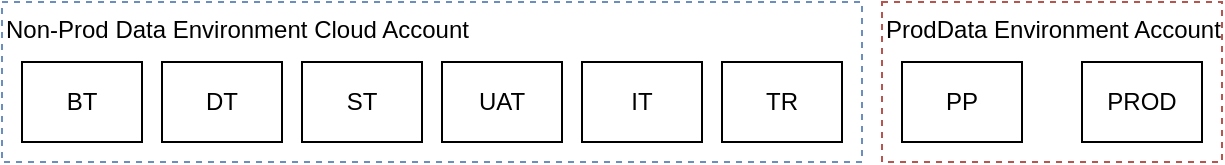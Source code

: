 <mxfile version="20.2.3" type="google"><diagram id="kDzDH7dOAmHGvjJdg_v3" name="Page-1"><mxGraphModel grid="1" page="1" gridSize="10" guides="1" tooltips="1" connect="1" arrows="1" fold="1" pageScale="1" pageWidth="827" pageHeight="1169" math="0" shadow="0"><root><mxCell id="0"/><mxCell id="1" parent="0"/><mxCell id="grEju3ilJZRfbs__M1V1-7" value="Non-Prod Data Environment Cloud Account" style="rounded=0;whiteSpace=wrap;html=1;dashed=1;container=1;collapsible=0;recursiveResize=0;verticalAlign=top;align=left;fillColor=none;strokeColor=#6c8ebf;" vertex="1" parent="1"><mxGeometry x="80" y="120" width="430" height="80" as="geometry"/></mxCell><mxCell id="grEju3ilJZRfbs__M1V1-1" value="BT" style="rounded=0;whiteSpace=wrap;html=1;fillColor=none;" vertex="1" parent="grEju3ilJZRfbs__M1V1-7"><mxGeometry x="10" y="30" width="60" height="40" as="geometry"/></mxCell><mxCell id="grEju3ilJZRfbs__M1V1-2" value="DT" style="rounded=0;whiteSpace=wrap;html=1;fillColor=none;" vertex="1" parent="grEju3ilJZRfbs__M1V1-7"><mxGeometry x="80" y="30" width="60" height="40" as="geometry"/></mxCell><mxCell id="grEju3ilJZRfbs__M1V1-3" value="ST" style="rounded=0;whiteSpace=wrap;html=1;fillColor=none;" vertex="1" parent="grEju3ilJZRfbs__M1V1-7"><mxGeometry x="150" y="30" width="60" height="40" as="geometry"/></mxCell><mxCell id="grEju3ilJZRfbs__M1V1-4" value="UAT" style="rounded=0;whiteSpace=wrap;html=1;fillColor=none;" vertex="1" parent="grEju3ilJZRfbs__M1V1-7"><mxGeometry x="220" y="30" width="60" height="40" as="geometry"/></mxCell><mxCell id="grEju3ilJZRfbs__M1V1-13" value="IT" style="rounded=0;whiteSpace=wrap;html=1;fillColor=none;" vertex="1" parent="grEju3ilJZRfbs__M1V1-7"><mxGeometry x="290" y="30" width="60" height="40" as="geometry"/></mxCell><mxCell id="grEju3ilJZRfbs__M1V1-14" value="TR" style="rounded=0;whiteSpace=wrap;html=1;fillColor=none;" vertex="1" parent="grEju3ilJZRfbs__M1V1-7"><mxGeometry x="360" y="30" width="60" height="40" as="geometry"/></mxCell><mxCell id="grEju3ilJZRfbs__M1V1-8" value="ProdData Environment Account" style="rounded=0;whiteSpace=wrap;html=1;dashed=1;container=1;collapsible=0;recursiveResize=0;verticalAlign=top;align=left;fillColor=none;strokeColor=#b85450;" vertex="1" parent="1"><mxGeometry x="520" y="120" width="170" height="80" as="geometry"/></mxCell><mxCell id="grEju3ilJZRfbs__M1V1-5" value="PP" style="rounded=0;whiteSpace=wrap;html=1;fillColor=none;" vertex="1" parent="grEju3ilJZRfbs__M1V1-8"><mxGeometry x="10" y="30" width="60" height="40" as="geometry"/></mxCell><mxCell id="grEju3ilJZRfbs__M1V1-6" value="PROD" style="rounded=0;whiteSpace=wrap;html=1;fillColor=none;" vertex="1" parent="grEju3ilJZRfbs__M1V1-8"><mxGeometry x="100" y="30" width="60" height="40" as="geometry"/></mxCell></root></mxGraphModel></diagram></mxfile>